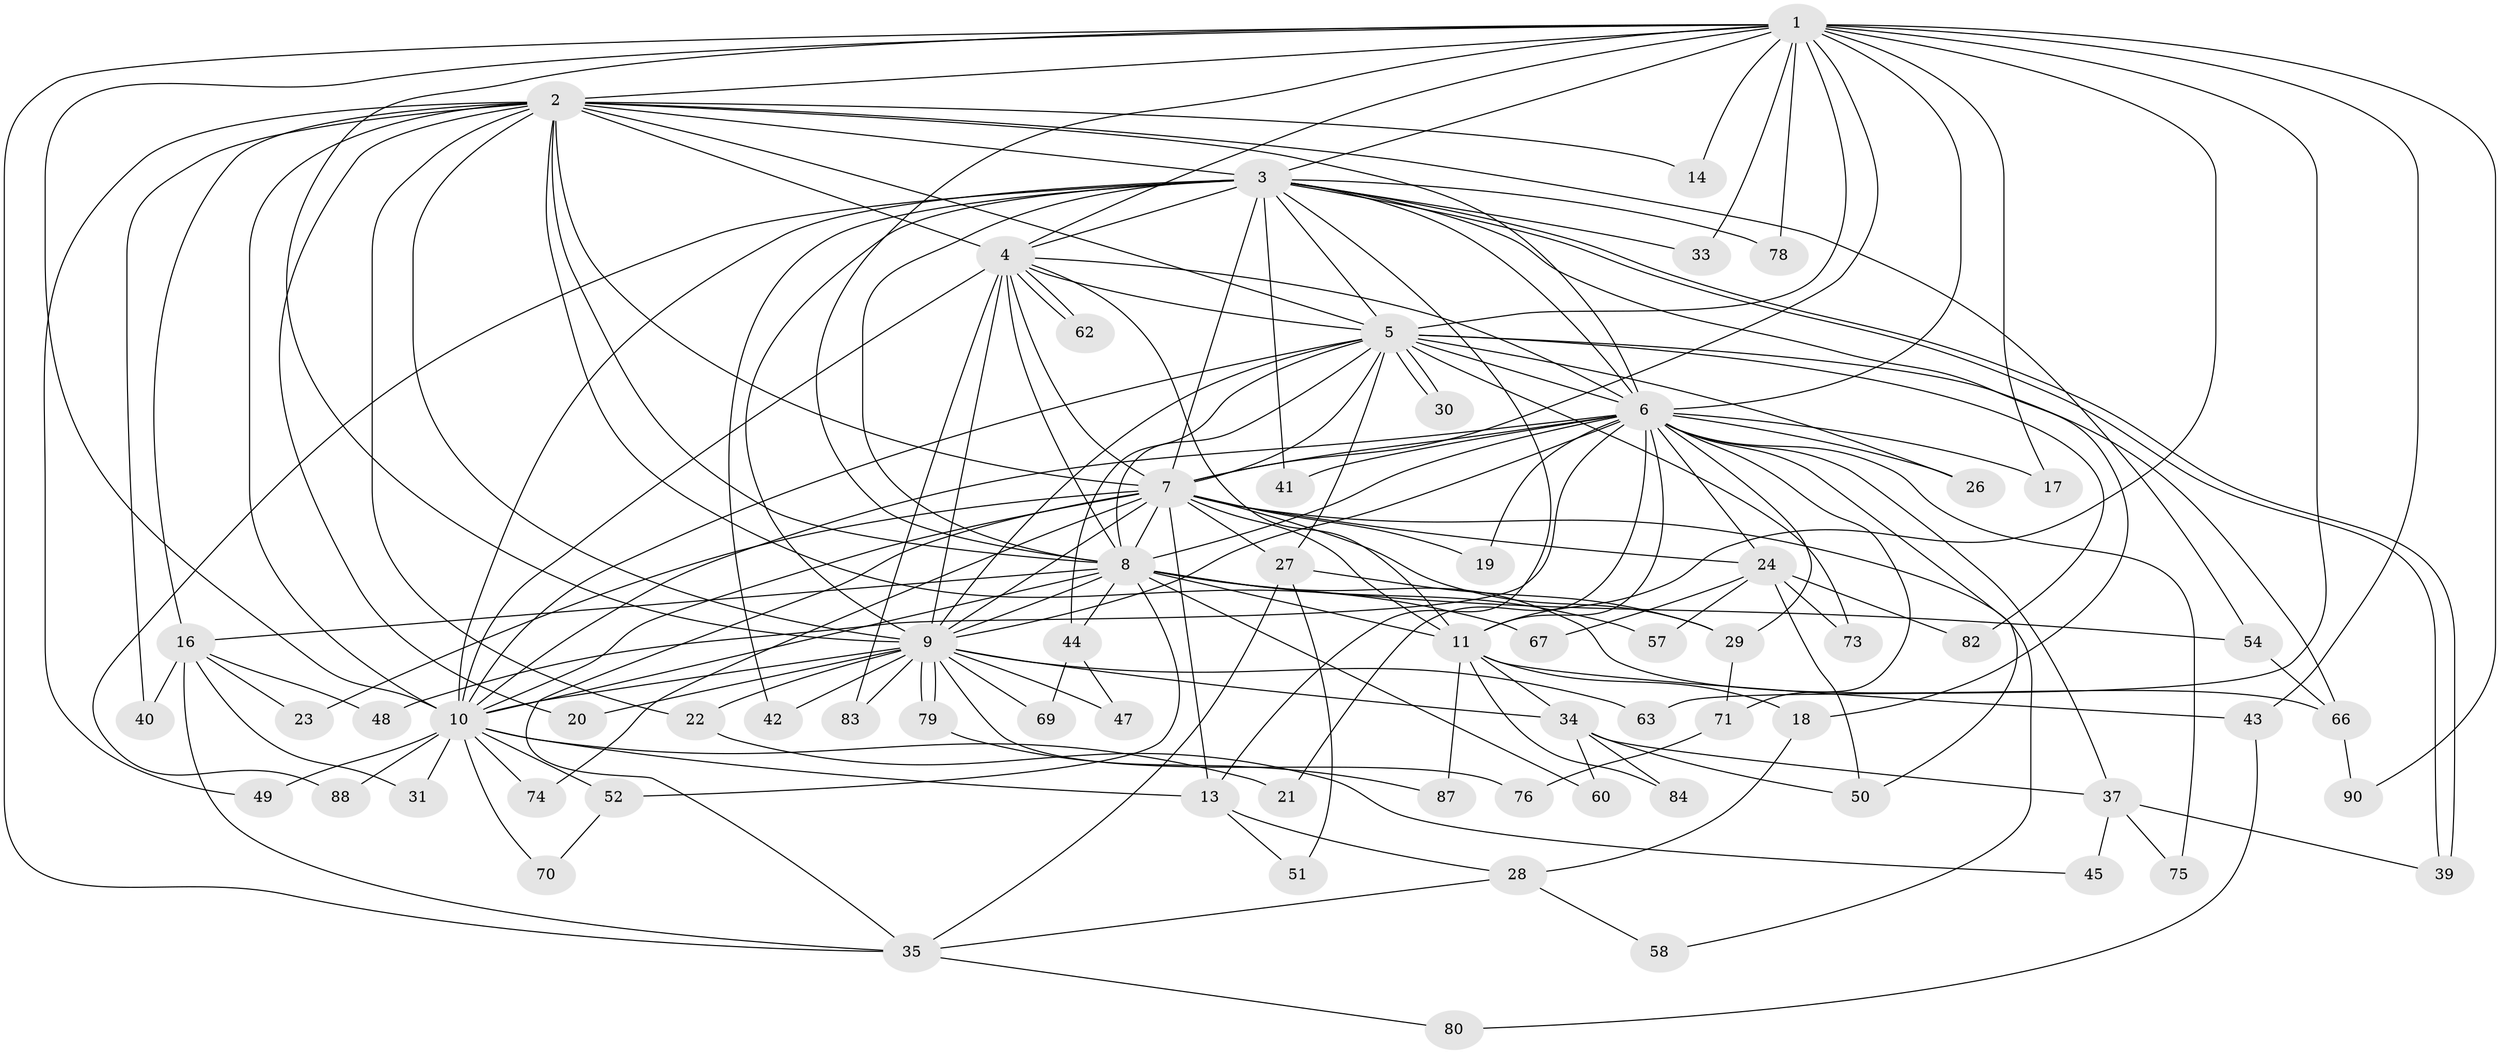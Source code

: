 // original degree distribution, {17: 0.011111111111111112, 15: 0.011111111111111112, 19: 0.022222222222222223, 13: 0.011111111111111112, 18: 0.03333333333333333, 20: 0.011111111111111112, 23: 0.011111111111111112, 10: 0.011111111111111112, 4: 0.07777777777777778, 7: 0.022222222222222223, 2: 0.5222222222222223, 6: 0.03333333333333333, 3: 0.18888888888888888, 5: 0.03333333333333333}
// Generated by graph-tools (version 1.1) at 2025/41/03/06/25 10:41:41]
// undirected, 69 vertices, 174 edges
graph export_dot {
graph [start="1"]
  node [color=gray90,style=filled];
  1 [super="+12"];
  2 [super="+36"];
  3 [super="+59"];
  4;
  5 [super="+68"];
  6 [super="+15"];
  7 [super="+55"];
  8 [super="+64"];
  9 [super="+77"];
  10 [super="+46"];
  11 [super="+32"];
  13 [super="+56"];
  14;
  16 [super="+38"];
  17;
  18;
  19;
  20;
  21 [super="+53"];
  22 [super="+25"];
  23;
  24 [super="+61"];
  26;
  27;
  28 [super="+86"];
  29 [super="+65"];
  30;
  31;
  33;
  34 [super="+81"];
  35 [super="+72"];
  37 [super="+85"];
  39;
  40;
  41;
  42;
  43;
  44;
  45;
  47;
  48;
  49;
  50;
  51;
  52;
  54 [super="+89"];
  57;
  58;
  60;
  62;
  63;
  66;
  67;
  69;
  70;
  71;
  73;
  74;
  75;
  76;
  78;
  79;
  80;
  82;
  83;
  84;
  87;
  88;
  90;
  1 -- 2;
  1 -- 3;
  1 -- 4;
  1 -- 5 [weight=2];
  1 -- 6;
  1 -- 7;
  1 -- 8;
  1 -- 9;
  1 -- 10;
  1 -- 14;
  1 -- 17;
  1 -- 43;
  1 -- 63;
  1 -- 78;
  1 -- 90;
  1 -- 11;
  1 -- 35;
  1 -- 33;
  2 -- 3 [weight=2];
  2 -- 4;
  2 -- 5;
  2 -- 6;
  2 -- 7;
  2 -- 8;
  2 -- 9;
  2 -- 10;
  2 -- 14;
  2 -- 16;
  2 -- 20;
  2 -- 22;
  2 -- 40;
  2 -- 49;
  2 -- 67;
  2 -- 54;
  3 -- 4;
  3 -- 5;
  3 -- 6;
  3 -- 7;
  3 -- 8;
  3 -- 9;
  3 -- 10;
  3 -- 18;
  3 -- 33;
  3 -- 39;
  3 -- 39;
  3 -- 41;
  3 -- 42;
  3 -- 78;
  3 -- 88;
  3 -- 13;
  4 -- 5;
  4 -- 6;
  4 -- 7;
  4 -- 8;
  4 -- 9;
  4 -- 10;
  4 -- 11;
  4 -- 62;
  4 -- 62;
  4 -- 83;
  5 -- 6;
  5 -- 7;
  5 -- 8;
  5 -- 9;
  5 -- 10;
  5 -- 26;
  5 -- 27;
  5 -- 30;
  5 -- 30;
  5 -- 44;
  5 -- 66;
  5 -- 73;
  5 -- 82;
  6 -- 7;
  6 -- 8 [weight=2];
  6 -- 9;
  6 -- 10;
  6 -- 11;
  6 -- 24;
  6 -- 26;
  6 -- 37;
  6 -- 41;
  6 -- 48;
  6 -- 71;
  6 -- 75;
  6 -- 17;
  6 -- 50;
  6 -- 19;
  6 -- 21;
  6 -- 29;
  7 -- 8;
  7 -- 9;
  7 -- 10;
  7 -- 13;
  7 -- 19;
  7 -- 23;
  7 -- 24;
  7 -- 27;
  7 -- 29;
  7 -- 58;
  7 -- 74;
  7 -- 11;
  7 -- 35;
  8 -- 9;
  8 -- 10 [weight=2];
  8 -- 16;
  8 -- 44;
  8 -- 52;
  8 -- 54;
  8 -- 57 [weight=2];
  8 -- 60;
  8 -- 66;
  8 -- 11;
  9 -- 10;
  9 -- 20 [weight=2];
  9 -- 22 [weight=2];
  9 -- 34 [weight=2];
  9 -- 42;
  9 -- 47;
  9 -- 63;
  9 -- 69;
  9 -- 76;
  9 -- 79;
  9 -- 79;
  9 -- 83;
  10 -- 13;
  10 -- 21 [weight=2];
  10 -- 31;
  10 -- 52;
  10 -- 70;
  10 -- 74;
  10 -- 88;
  10 -- 49;
  11 -- 18;
  11 -- 34;
  11 -- 43;
  11 -- 84;
  11 -- 87;
  13 -- 28;
  13 -- 51;
  16 -- 23;
  16 -- 31;
  16 -- 40;
  16 -- 48;
  16 -- 35;
  18 -- 28;
  22 -- 45;
  24 -- 57;
  24 -- 67;
  24 -- 73;
  24 -- 82;
  24 -- 50;
  27 -- 29;
  27 -- 35;
  27 -- 51;
  28 -- 58;
  28 -- 35;
  29 -- 71;
  34 -- 37;
  34 -- 50;
  34 -- 60;
  34 -- 84;
  35 -- 80;
  37 -- 45;
  37 -- 75;
  37 -- 39;
  43 -- 80;
  44 -- 47;
  44 -- 69;
  52 -- 70;
  54 -- 66;
  66 -- 90;
  71 -- 76;
  79 -- 87;
}
